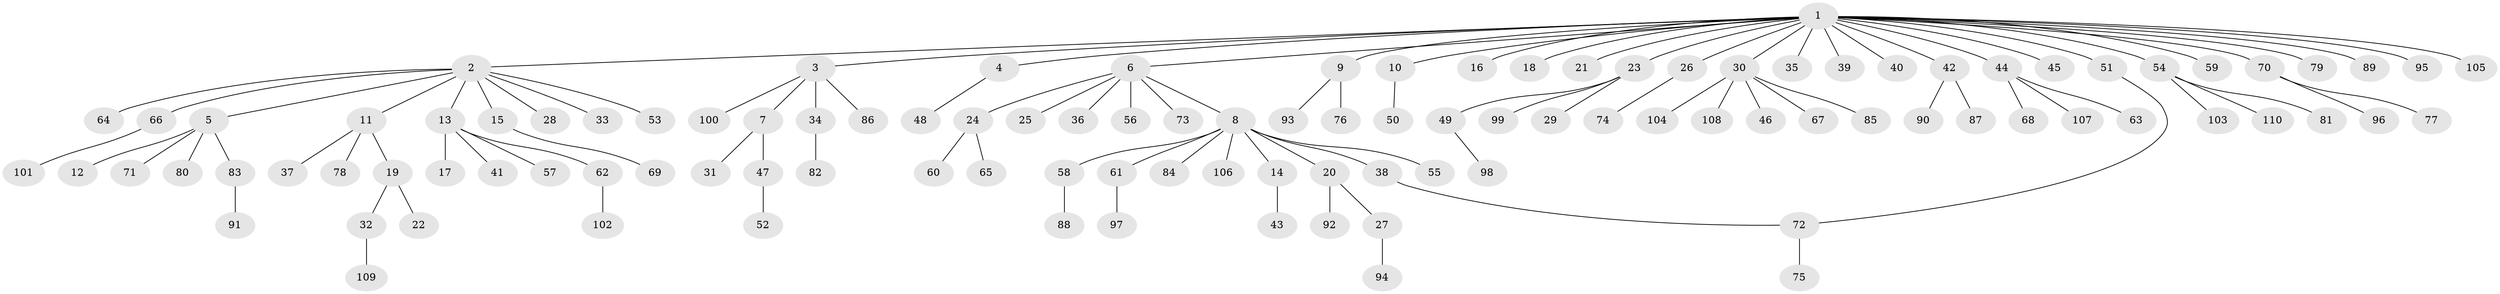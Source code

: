 // coarse degree distribution, {26: 0.011904761904761904, 12: 0.011904761904761904, 6: 0.011904761904761904, 2: 0.09523809523809523, 5: 0.023809523809523808, 8: 0.023809523809523808, 1: 0.75, 4: 0.011904761904761904, 3: 0.05952380952380952}
// Generated by graph-tools (version 1.1) at 2025/23/03/03/25 07:23:51]
// undirected, 110 vertices, 110 edges
graph export_dot {
graph [start="1"]
  node [color=gray90,style=filled];
  1;
  2;
  3;
  4;
  5;
  6;
  7;
  8;
  9;
  10;
  11;
  12;
  13;
  14;
  15;
  16;
  17;
  18;
  19;
  20;
  21;
  22;
  23;
  24;
  25;
  26;
  27;
  28;
  29;
  30;
  31;
  32;
  33;
  34;
  35;
  36;
  37;
  38;
  39;
  40;
  41;
  42;
  43;
  44;
  45;
  46;
  47;
  48;
  49;
  50;
  51;
  52;
  53;
  54;
  55;
  56;
  57;
  58;
  59;
  60;
  61;
  62;
  63;
  64;
  65;
  66;
  67;
  68;
  69;
  70;
  71;
  72;
  73;
  74;
  75;
  76;
  77;
  78;
  79;
  80;
  81;
  82;
  83;
  84;
  85;
  86;
  87;
  88;
  89;
  90;
  91;
  92;
  93;
  94;
  95;
  96;
  97;
  98;
  99;
  100;
  101;
  102;
  103;
  104;
  105;
  106;
  107;
  108;
  109;
  110;
  1 -- 2;
  1 -- 3;
  1 -- 4;
  1 -- 6;
  1 -- 9;
  1 -- 10;
  1 -- 16;
  1 -- 18;
  1 -- 21;
  1 -- 23;
  1 -- 26;
  1 -- 30;
  1 -- 35;
  1 -- 39;
  1 -- 40;
  1 -- 42;
  1 -- 44;
  1 -- 45;
  1 -- 51;
  1 -- 54;
  1 -- 59;
  1 -- 70;
  1 -- 79;
  1 -- 89;
  1 -- 95;
  1 -- 105;
  2 -- 5;
  2 -- 11;
  2 -- 13;
  2 -- 15;
  2 -- 28;
  2 -- 33;
  2 -- 53;
  2 -- 64;
  2 -- 66;
  3 -- 7;
  3 -- 34;
  3 -- 86;
  3 -- 100;
  4 -- 48;
  5 -- 12;
  5 -- 71;
  5 -- 80;
  5 -- 83;
  6 -- 8;
  6 -- 24;
  6 -- 25;
  6 -- 36;
  6 -- 56;
  6 -- 73;
  7 -- 31;
  7 -- 47;
  8 -- 14;
  8 -- 20;
  8 -- 38;
  8 -- 55;
  8 -- 58;
  8 -- 61;
  8 -- 84;
  8 -- 106;
  9 -- 76;
  9 -- 93;
  10 -- 50;
  11 -- 19;
  11 -- 37;
  11 -- 78;
  13 -- 17;
  13 -- 41;
  13 -- 57;
  13 -- 62;
  14 -- 43;
  15 -- 69;
  19 -- 22;
  19 -- 32;
  20 -- 27;
  20 -- 92;
  23 -- 29;
  23 -- 49;
  23 -- 99;
  24 -- 60;
  24 -- 65;
  26 -- 74;
  27 -- 94;
  30 -- 46;
  30 -- 67;
  30 -- 85;
  30 -- 104;
  30 -- 108;
  32 -- 109;
  34 -- 82;
  38 -- 72;
  42 -- 87;
  42 -- 90;
  44 -- 63;
  44 -- 68;
  44 -- 107;
  47 -- 52;
  49 -- 98;
  51 -- 72;
  54 -- 81;
  54 -- 103;
  54 -- 110;
  58 -- 88;
  61 -- 97;
  62 -- 102;
  66 -- 101;
  70 -- 77;
  70 -- 96;
  72 -- 75;
  83 -- 91;
}
